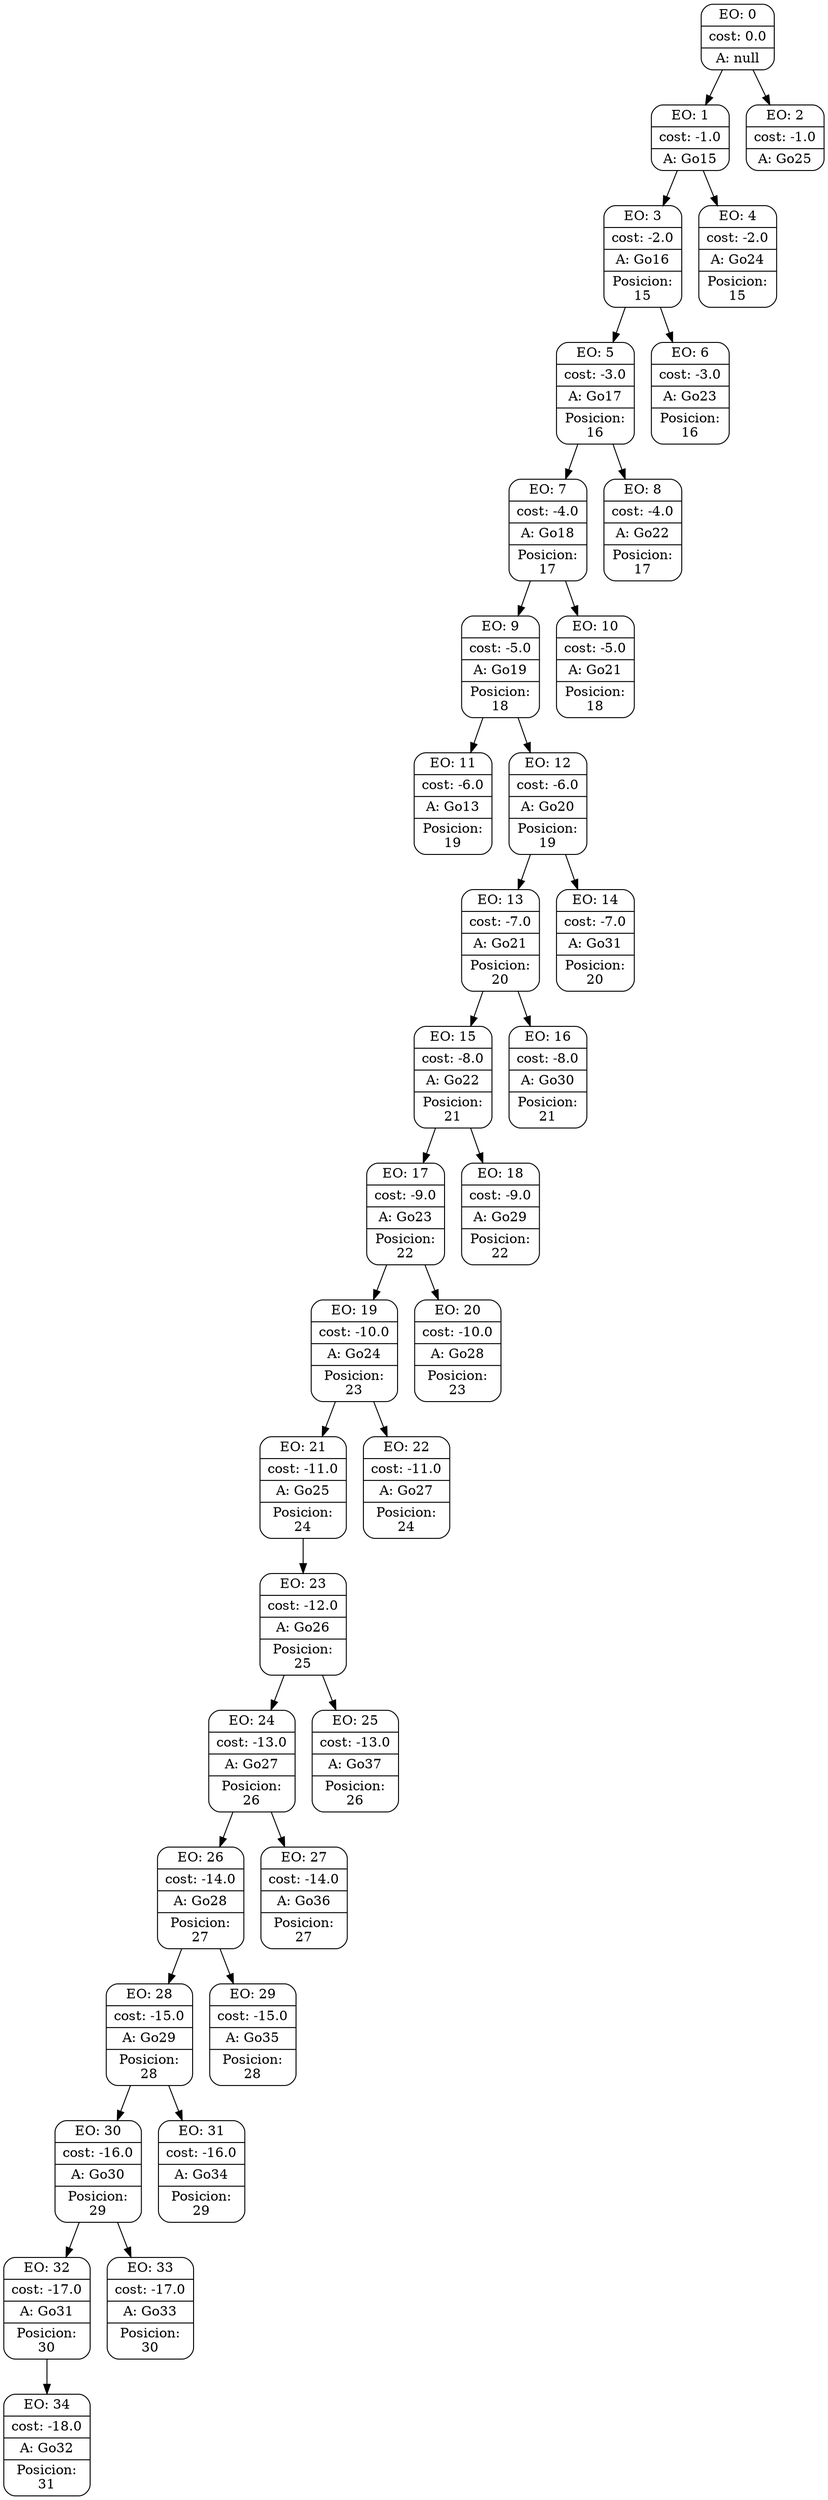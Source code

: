 digraph g {
node [shape = Mrecord];
nodo0[label="{EO: 0|cost: 0.0|A: null}"]
nodo1[label="{EO: 1|cost: -1.0|A: Go15}"]
nodo3[label="{EO: 3|cost: -2.0|A: Go16|Posicion:\n15}"]
nodo5[label="{EO: 5|cost: -3.0|A: Go17|Posicion:\n16}"]
nodo7[label="{EO: 7|cost: -4.0|A: Go18|Posicion:\n17}"]
nodo9[label="{EO: 9|cost: -5.0|A: Go19|Posicion:\n18}"]
nodo11[label="{EO: 11|cost: -6.0|A: Go13|Posicion:\n19}"]

nodo9 -> nodo11;
nodo12[label="{EO: 12|cost: -6.0|A: Go20|Posicion:\n19}"]
nodo13[label="{EO: 13|cost: -7.0|A: Go21|Posicion:\n20}"]
nodo15[label="{EO: 15|cost: -8.0|A: Go22|Posicion:\n21}"]
nodo17[label="{EO: 17|cost: -9.0|A: Go23|Posicion:\n22}"]
nodo19[label="{EO: 19|cost: -10.0|A: Go24|Posicion:\n23}"]
nodo21[label="{EO: 21|cost: -11.0|A: Go25|Posicion:\n24}"]
nodo23[label="{EO: 23|cost: -12.0|A: Go26|Posicion:\n25}"]
nodo24[label="{EO: 24|cost: -13.0|A: Go27|Posicion:\n26}"]
nodo26[label="{EO: 26|cost: -14.0|A: Go28|Posicion:\n27}"]
nodo28[label="{EO: 28|cost: -15.0|A: Go29|Posicion:\n28}"]
nodo30[label="{EO: 30|cost: -16.0|A: Go30|Posicion:\n29}"]
nodo32[label="{EO: 32|cost: -17.0|A: Go31|Posicion:\n30}"]
nodo34[label="{EO: 34|cost: -18.0|A: Go32|Posicion:\n31}"]

nodo32 -> nodo34;

nodo30 -> nodo32;
nodo33[label="{EO: 33|cost: -17.0|A: Go33|Posicion:\n30}"]

nodo30 -> nodo33;

nodo28 -> nodo30;
nodo31[label="{EO: 31|cost: -16.0|A: Go34|Posicion:\n29}"]

nodo28 -> nodo31;

nodo26 -> nodo28;
nodo29[label="{EO: 29|cost: -15.0|A: Go35|Posicion:\n28}"]

nodo26 -> nodo29;

nodo24 -> nodo26;
nodo27[label="{EO: 27|cost: -14.0|A: Go36|Posicion:\n27}"]

nodo24 -> nodo27;

nodo23 -> nodo24;
nodo25[label="{EO: 25|cost: -13.0|A: Go37|Posicion:\n26}"]

nodo23 -> nodo25;

nodo21 -> nodo23;

nodo19 -> nodo21;
nodo22[label="{EO: 22|cost: -11.0|A: Go27|Posicion:\n24}"]

nodo19 -> nodo22;

nodo17 -> nodo19;
nodo20[label="{EO: 20|cost: -10.0|A: Go28|Posicion:\n23}"]

nodo17 -> nodo20;

nodo15 -> nodo17;
nodo18[label="{EO: 18|cost: -9.0|A: Go29|Posicion:\n22}"]

nodo15 -> nodo18;

nodo13 -> nodo15;
nodo16[label="{EO: 16|cost: -8.0|A: Go30|Posicion:\n21}"]

nodo13 -> nodo16;

nodo12 -> nodo13;
nodo14[label="{EO: 14|cost: -7.0|A: Go31|Posicion:\n20}"]

nodo12 -> nodo14;

nodo9 -> nodo12;

nodo7 -> nodo9;
nodo10[label="{EO: 10|cost: -5.0|A: Go21|Posicion:\n18}"]

nodo7 -> nodo10;

nodo5 -> nodo7;
nodo8[label="{EO: 8|cost: -4.0|A: Go22|Posicion:\n17}"]

nodo5 -> nodo8;

nodo3 -> nodo5;
nodo6[label="{EO: 6|cost: -3.0|A: Go23|Posicion:\n16}"]

nodo3 -> nodo6;

nodo1 -> nodo3;
nodo4[label="{EO: 4|cost: -2.0|A: Go24|Posicion:\n15}"]

nodo1 -> nodo4;

nodo0 -> nodo1;
nodo2[label="{EO: 2|cost: -1.0|A: Go25}"]

nodo0 -> nodo2;


}